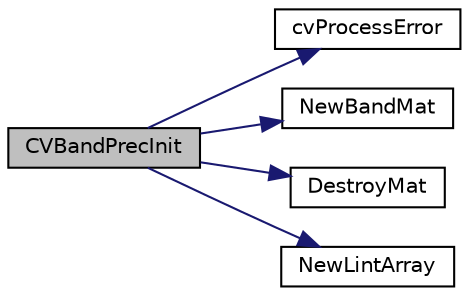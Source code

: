 digraph "CVBandPrecInit"
{
  edge [fontname="Helvetica",fontsize="10",labelfontname="Helvetica",labelfontsize="10"];
  node [fontname="Helvetica",fontsize="10",shape=record];
  rankdir="LR";
  Node8 [label="CVBandPrecInit",height=0.2,width=0.4,color="black", fillcolor="grey75", style="filled", fontcolor="black"];
  Node8 -> Node9 [color="midnightblue",fontsize="10",style="solid",fontname="Helvetica"];
  Node9 [label="cvProcessError",height=0.2,width=0.4,color="black", fillcolor="white", style="filled",URL="$d1/ddc/cvode_8c.html#aca8edaf29469da9950fe695b90ef196e"];
  Node8 -> Node10 [color="midnightblue",fontsize="10",style="solid",fontname="Helvetica"];
  Node10 [label="NewBandMat",height=0.2,width=0.4,color="black", fillcolor="white", style="filled",URL="$da/d37/sundials__direct_8h.html#a4f060a6aa400d66a824b290f5bb5966d"];
  Node8 -> Node11 [color="midnightblue",fontsize="10",style="solid",fontname="Helvetica"];
  Node11 [label="DestroyMat",height=0.2,width=0.4,color="black", fillcolor="white", style="filled",URL="$da/d37/sundials__direct_8h.html#a58455f92bee3b8af244dac64364dd09f"];
  Node8 -> Node12 [color="midnightblue",fontsize="10",style="solid",fontname="Helvetica"];
  Node12 [label="NewLintArray",height=0.2,width=0.4,color="black", fillcolor="white", style="filled",URL="$da/d37/sundials__direct_8h.html#ac7e5bf85fb1110b7cd87a818161db11b"];
}
